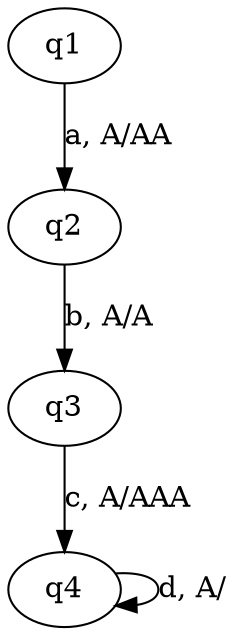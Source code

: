 // Stack Automate
digraph {
	q1 [label=q1]
	q2 [label=q2]
	q3 [label=q3]
	q4 [label=q4]
	q1 -> q2 [label="a, A/AA"]
	q2 -> q3 [label="b, A/A"]
	q3 -> q4 [label="c, A/AAA"]
	q4 -> q4 [label="d, A/"]
}
